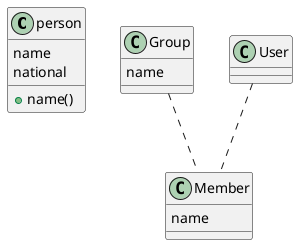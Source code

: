 @startuml 

class person {
  name
  national
  +name()
}

class Group {
  name
}

class Member {
  name
}

User .. Member
Group .. Member
@enduml
